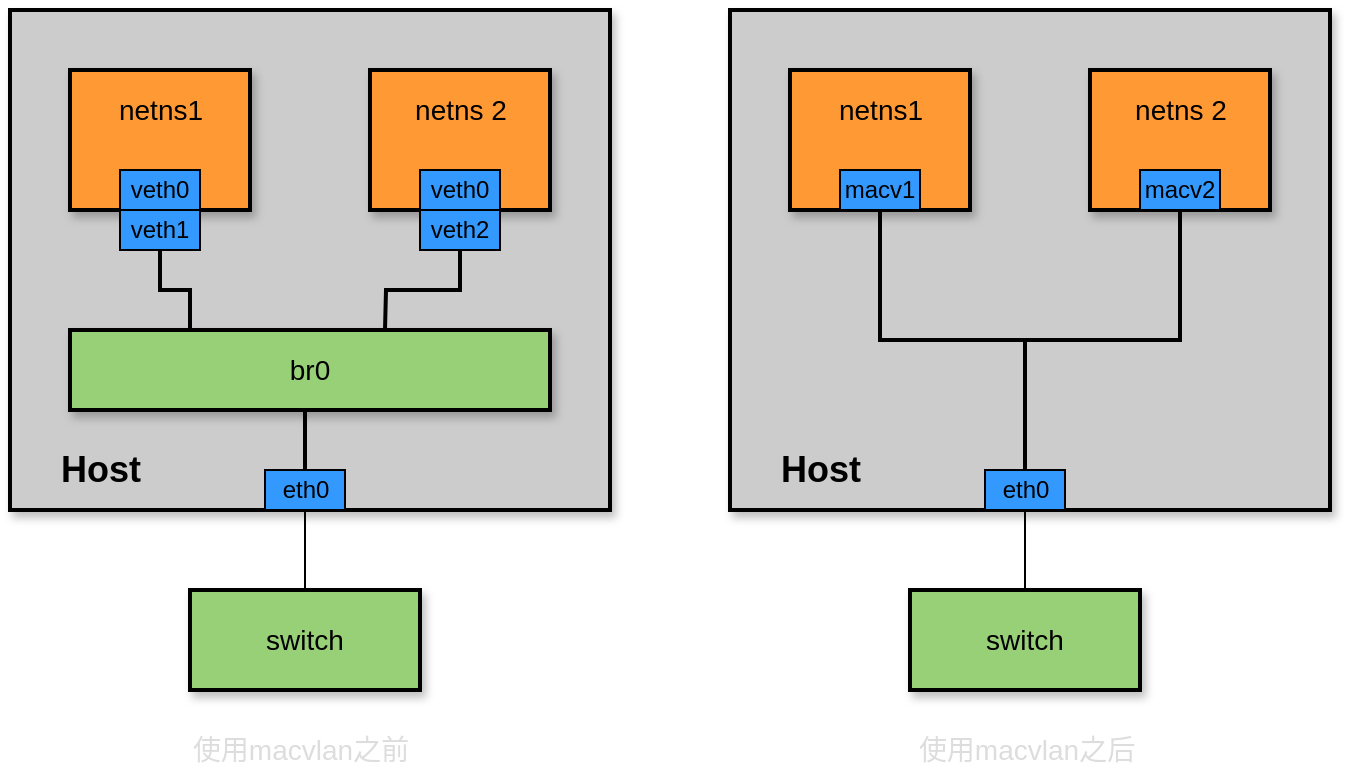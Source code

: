 <mxfile version="13.1.14" type="device"><diagram id="7U26s6v2oyI_hiLWyVBy" name="Page-1"><mxGraphModel dx="1186" dy="764" grid="1" gridSize="10" guides="1" tooltips="1" connect="1" arrows="1" fold="1" page="1" pageScale="1" pageWidth="850" pageHeight="1100" math="0" shadow="0"><root><mxCell id="0"/><mxCell id="1" parent="0"/><mxCell id="3jdmNNu2HWNOzYgyyhGM-11" value="" style="rounded=0;whiteSpace=wrap;html=1;fillColor=#CCCCCC;shadow=1;strokeWidth=2;" parent="1" vertex="1"><mxGeometry x="80" y="170" width="300" height="250" as="geometry"/></mxCell><mxCell id="3jdmNNu2HWNOzYgyyhGM-2" value="" style="rounded=0;whiteSpace=wrap;html=1;fillColor=#FF9933;shadow=1;strokeWidth=2;" parent="1" vertex="1"><mxGeometry x="110" y="200" width="90" height="70" as="geometry"/></mxCell><mxCell id="3jdmNNu2HWNOzYgyyhGM-72" style="endArrow=none;edgeStyle=orthogonalEdgeStyle;rounded=0;orthogonalLoop=1;jettySize=auto;html=1;exitX=0.5;exitY=1;exitDx=0;exitDy=0;entryX=0.5;entryY=0;entryDx=0;entryDy=0;strokeWidth=2;" parent="1" source="3jdmNNu2HWNOzYgyyhGM-9" target="3jdmNNu2HWNOzYgyyhGM-16" edge="1"><mxGeometry relative="1" as="geometry"/></mxCell><mxCell id="3jdmNNu2HWNOzYgyyhGM-9" value="&lt;font style=&quot;font-size: 14px&quot;&gt;br0&lt;/font&gt;" style="rounded=0;whiteSpace=wrap;html=1;fillColor=#97D077;shadow=1;strokeWidth=2;" parent="1" vertex="1"><mxGeometry x="110" y="330" width="240" height="40" as="geometry"/></mxCell><mxCell id="3jdmNNu2HWNOzYgyyhGM-13" value="&lt;font style=&quot;font-size: 14px&quot;&gt;switch&lt;/font&gt;" style="rounded=0;whiteSpace=wrap;html=1;fillColor=#97D077;shadow=1;strokeWidth=2;" parent="1" vertex="1"><mxGeometry x="170" y="460" width="115" height="50" as="geometry"/></mxCell><mxCell id="3jdmNNu2HWNOzYgyyhGM-73" style="endArrow=none;edgeStyle=orthogonalEdgeStyle;rounded=0;orthogonalLoop=1;jettySize=auto;html=1;exitX=0.5;exitY=1;exitDx=0;exitDy=0;entryX=0.5;entryY=0;entryDx=0;entryDy=0;fillColor=none;" parent="1" source="3jdmNNu2HWNOzYgyyhGM-16" target="3jdmNNu2HWNOzYgyyhGM-13" edge="1"><mxGeometry relative="1" as="geometry"/></mxCell><mxCell id="3jdmNNu2HWNOzYgyyhGM-16" value="eth0" style="rounded=0;whiteSpace=wrap;html=1;fillColor=#3399FF;" parent="1" vertex="1"><mxGeometry x="207.5" y="400" width="40" height="20" as="geometry"/></mxCell><mxCell id="3jdmNNu2HWNOzYgyyhGM-17" value="veth0" style="rounded=0;whiteSpace=wrap;html=1;fillColor=#3399FF;" parent="1" vertex="1"><mxGeometry x="135" y="250" width="40" height="20" as="geometry"/></mxCell><mxCell id="3jdmNNu2HWNOzYgyyhGM-69" style="endArrow=none;edgeStyle=orthogonalEdgeStyle;rounded=0;orthogonalLoop=1;jettySize=auto;html=1;exitX=0.5;exitY=1;exitDx=0;exitDy=0;entryX=0.25;entryY=0;entryDx=0;entryDy=0;fillColor=none;strokeWidth=2;" parent="1" source="3jdmNNu2HWNOzYgyyhGM-18" target="3jdmNNu2HWNOzYgyyhGM-9" edge="1"><mxGeometry relative="1" as="geometry"/></mxCell><mxCell id="3jdmNNu2HWNOzYgyyhGM-18" value="veth1" style="rounded=0;whiteSpace=wrap;html=1;fillColor=#3399FF;" parent="1" vertex="1"><mxGeometry x="135" y="270" width="40" height="20" as="geometry"/></mxCell><mxCell id="3jdmNNu2HWNOzYgyyhGM-19" value="&lt;font style=&quot;font-size: 14px&quot;&gt;netns1&lt;/font&gt;" style="text;html=1;align=center;verticalAlign=middle;resizable=0;points=[];autosize=1;fillColor=none;" parent="1" vertex="1"><mxGeometry x="125" y="210" width="60" height="20" as="geometry"/></mxCell><mxCell id="3jdmNNu2HWNOzYgyyhGM-24" value="" style="rounded=0;whiteSpace=wrap;html=1;fillColor=#FF9933;shadow=1;strokeWidth=2;" parent="1" vertex="1"><mxGeometry x="260" y="200" width="90" height="70" as="geometry"/></mxCell><mxCell id="3jdmNNu2HWNOzYgyyhGM-25" value="veth0" style="rounded=0;whiteSpace=wrap;html=1;fillColor=#3399FF;" parent="1" vertex="1"><mxGeometry x="285" y="250" width="40" height="20" as="geometry"/></mxCell><mxCell id="3jdmNNu2HWNOzYgyyhGM-71" style="endArrow=none;edgeStyle=orthogonalEdgeStyle;rounded=0;orthogonalLoop=1;jettySize=auto;html=1;exitX=0.5;exitY=1;exitDx=0;exitDy=0;entryX=0.75;entryY=0;entryDx=0;entryDy=0;fillColor=none;strokeWidth=2;" parent="1" source="3jdmNNu2HWNOzYgyyhGM-26" edge="1"><mxGeometry relative="1" as="geometry"><mxPoint x="267.5" y="330" as="targetPoint"/></mxGeometry></mxCell><mxCell id="3jdmNNu2HWNOzYgyyhGM-26" value="veth2" style="rounded=0;whiteSpace=wrap;html=1;fillColor=#3399FF;" parent="1" vertex="1"><mxGeometry x="285" y="270" width="40" height="20" as="geometry"/></mxCell><mxCell id="3jdmNNu2HWNOzYgyyhGM-27" value="&lt;font style=&quot;font-size: 14px&quot;&gt;netns 2&lt;/font&gt;" style="text;html=1;align=center;verticalAlign=middle;resizable=0;points=[];autosize=1;fillColor=none;" parent="1" vertex="1"><mxGeometry x="275" y="210" width="60" height="20" as="geometry"/></mxCell><mxCell id="3jdmNNu2HWNOzYgyyhGM-28" value="&lt;font style=&quot;font-size: 18px&quot;&gt;&lt;b&gt;Host&lt;/b&gt;&lt;/font&gt;" style="text;html=1;align=center;verticalAlign=middle;resizable=0;points=[];autosize=1;fillColor=none;" parent="1" vertex="1"><mxGeometry x="95" y="390" width="60" height="20" as="geometry"/></mxCell><mxCell id="B_RgDuUZ2rfVtPrmDT5w-3" value="" style="rounded=0;whiteSpace=wrap;html=1;fillColor=#CCCCCC;shadow=1;strokeWidth=2;" parent="1" vertex="1"><mxGeometry x="440" y="170" width="300" height="250" as="geometry"/></mxCell><mxCell id="B_RgDuUZ2rfVtPrmDT5w-24" style="edgeStyle=orthogonalEdgeStyle;rounded=0;orthogonalLoop=1;jettySize=auto;html=1;exitX=0.5;exitY=1;exitDx=0;exitDy=0;entryX=0.5;entryY=0;entryDx=0;entryDy=0;endArrow=none;endFill=0;strokeWidth=2;" parent="1" source="B_RgDuUZ2rfVtPrmDT5w-4" target="B_RgDuUZ2rfVtPrmDT5w-9" edge="1"><mxGeometry relative="1" as="geometry"/></mxCell><mxCell id="B_RgDuUZ2rfVtPrmDT5w-4" value="" style="rounded=0;whiteSpace=wrap;html=1;fillColor=#FF9933;shadow=1;strokeWidth=2;" parent="1" vertex="1"><mxGeometry x="470" y="200" width="90" height="70" as="geometry"/></mxCell><mxCell id="B_RgDuUZ2rfVtPrmDT5w-7" value="&lt;font style=&quot;font-size: 14px&quot;&gt;switch&lt;/font&gt;" style="rounded=0;whiteSpace=wrap;html=1;fillColor=#97D077;shadow=1;strokeWidth=2;" parent="1" vertex="1"><mxGeometry x="530" y="460" width="115" height="50" as="geometry"/></mxCell><mxCell id="B_RgDuUZ2rfVtPrmDT5w-8" style="endArrow=none;edgeStyle=orthogonalEdgeStyle;rounded=0;orthogonalLoop=1;jettySize=auto;html=1;exitX=0.5;exitY=1;exitDx=0;exitDy=0;entryX=0.5;entryY=0;entryDx=0;entryDy=0;fillColor=none;" parent="1" source="B_RgDuUZ2rfVtPrmDT5w-9" target="B_RgDuUZ2rfVtPrmDT5w-7" edge="1"><mxGeometry relative="1" as="geometry"/></mxCell><mxCell id="B_RgDuUZ2rfVtPrmDT5w-9" value="eth0" style="rounded=0;whiteSpace=wrap;html=1;fillColor=#3399FF;" parent="1" vertex="1"><mxGeometry x="567.5" y="400" width="40" height="20" as="geometry"/></mxCell><mxCell id="B_RgDuUZ2rfVtPrmDT5w-10" value="macv1" style="rounded=0;whiteSpace=wrap;html=1;fillColor=#3399FF;" parent="1" vertex="1"><mxGeometry x="495" y="250" width="40" height="20" as="geometry"/></mxCell><mxCell id="B_RgDuUZ2rfVtPrmDT5w-13" value="&lt;font style=&quot;font-size: 14px&quot;&gt;netns1&lt;/font&gt;" style="text;html=1;align=center;verticalAlign=middle;resizable=0;points=[];autosize=1;fillColor=none;" parent="1" vertex="1"><mxGeometry x="485" y="210" width="60" height="20" as="geometry"/></mxCell><mxCell id="B_RgDuUZ2rfVtPrmDT5w-25" style="edgeStyle=orthogonalEdgeStyle;rounded=0;orthogonalLoop=1;jettySize=auto;html=1;exitX=0.5;exitY=1;exitDx=0;exitDy=0;entryX=0.5;entryY=0;entryDx=0;entryDy=0;endArrow=none;endFill=0;strokeWidth=2;" parent="1" source="B_RgDuUZ2rfVtPrmDT5w-14" target="B_RgDuUZ2rfVtPrmDT5w-9" edge="1"><mxGeometry relative="1" as="geometry"/></mxCell><mxCell id="B_RgDuUZ2rfVtPrmDT5w-14" value="" style="rounded=0;whiteSpace=wrap;html=1;fillColor=#FF9933;shadow=1;strokeWidth=2;" parent="1" vertex="1"><mxGeometry x="620" y="200" width="90" height="70" as="geometry"/></mxCell><mxCell id="B_RgDuUZ2rfVtPrmDT5w-15" value="macv2" style="rounded=0;whiteSpace=wrap;html=1;fillColor=#3399FF;" parent="1" vertex="1"><mxGeometry x="645" y="250" width="40" height="20" as="geometry"/></mxCell><mxCell id="B_RgDuUZ2rfVtPrmDT5w-18" value="&lt;font style=&quot;font-size: 14px&quot;&gt;netns 2&lt;/font&gt;" style="text;html=1;align=center;verticalAlign=middle;resizable=0;points=[];autosize=1;fillColor=none;" parent="1" vertex="1"><mxGeometry x="635" y="210" width="60" height="20" as="geometry"/></mxCell><mxCell id="B_RgDuUZ2rfVtPrmDT5w-19" value="&lt;font style=&quot;font-size: 18px&quot;&gt;&lt;b&gt;Host&lt;/b&gt;&lt;/font&gt;" style="text;html=1;align=center;verticalAlign=middle;resizable=0;points=[];autosize=1;fillColor=none;" parent="1" vertex="1"><mxGeometry x="455" y="390" width="60" height="20" as="geometry"/></mxCell><mxCell id="B_RgDuUZ2rfVtPrmDT5w-20" value="&lt;font style=&quot;font-size: 14px&quot;&gt;使用macvlan之前&lt;/font&gt;" style="text;html=1;align=center;verticalAlign=middle;resizable=0;points=[];autosize=1;fontColor=#dddddd;" parent="1" vertex="1"><mxGeometry x="165" y="530" width="120" height="20" as="geometry"/></mxCell><mxCell id="B_RgDuUZ2rfVtPrmDT5w-21" value="&lt;font style=&quot;font-size: 14px&quot;&gt;使用macvlan之后&lt;/font&gt;" style="text;html=1;align=center;verticalAlign=middle;resizable=0;points=[];autosize=1;fontColor=#dddddd;" parent="1" vertex="1"><mxGeometry x="527.5" y="530" width="120" height="20" as="geometry"/></mxCell></root></mxGraphModel></diagram></mxfile>